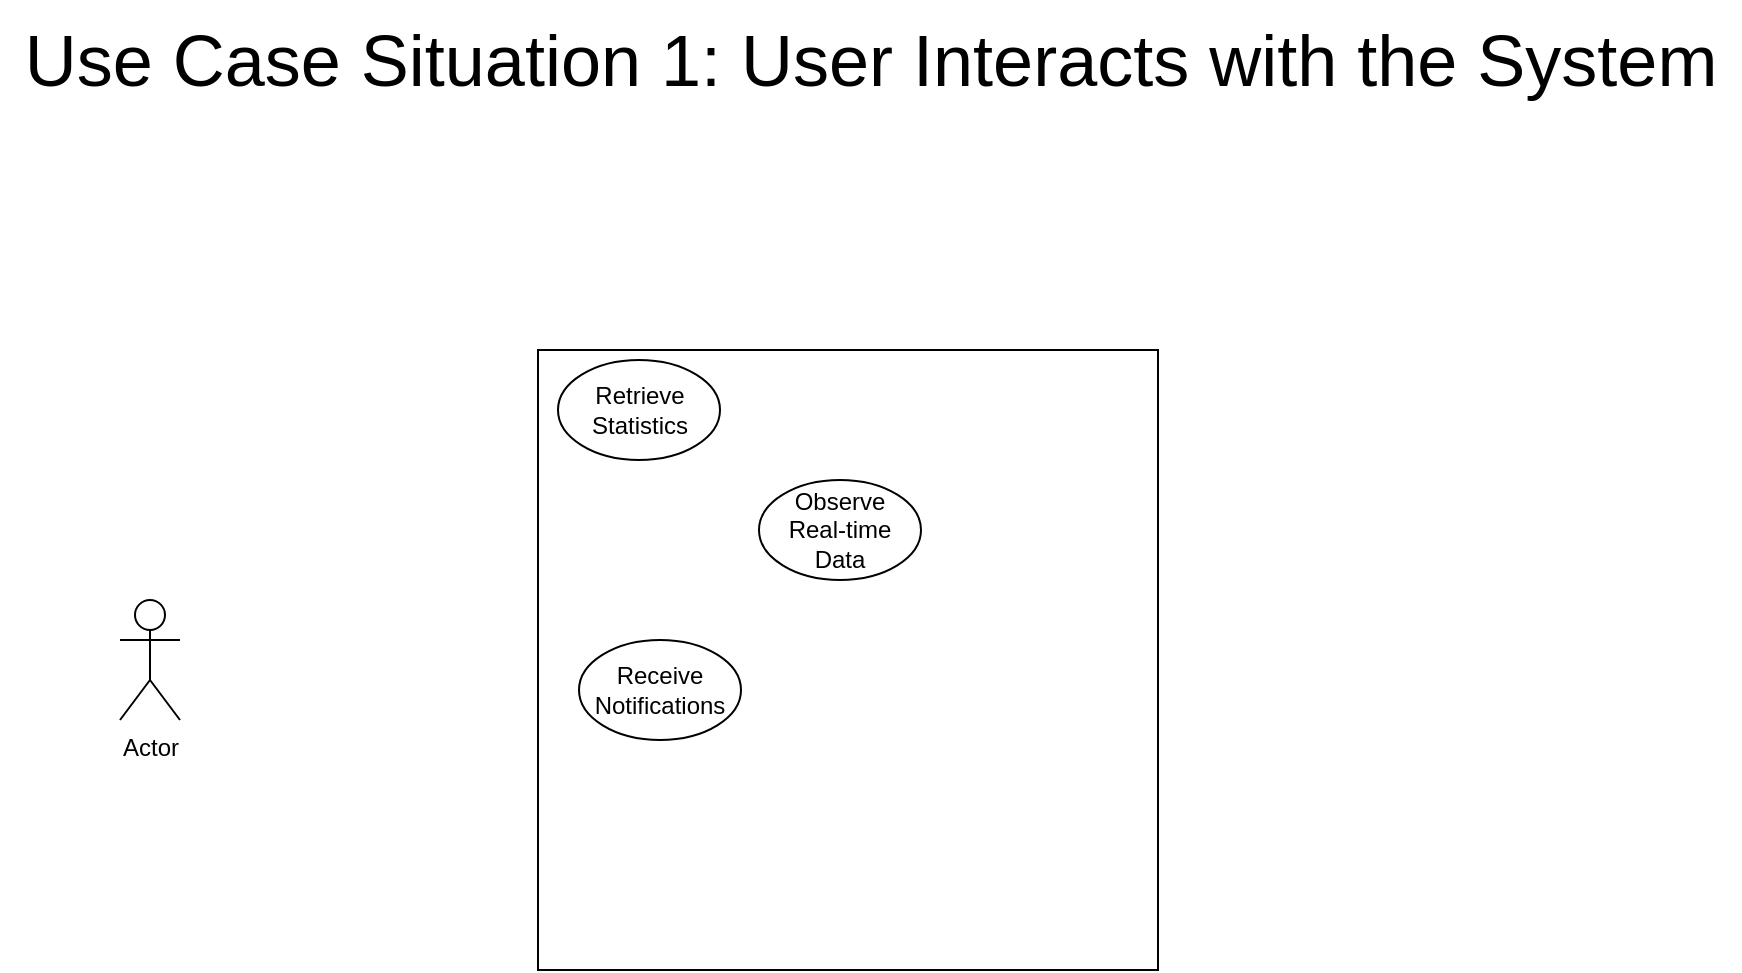 <mxfile version="26.0.15">
  <diagram name="Page-1" id="XNo7D4F-3YFf2rSW4mvJ">
    <mxGraphModel dx="2501" dy="940" grid="1" gridSize="10" guides="1" tooltips="1" connect="1" arrows="1" fold="1" page="1" pageScale="1" pageWidth="827" pageHeight="1169" math="0" shadow="0">
      <root>
        <mxCell id="0" />
        <mxCell id="1" parent="0" />
        <mxCell id="qZQEL0t76y7wRIoySrma-2" value="&lt;font style=&quot;font-size: 36px;&quot;&gt;Use Case Situation 1: User Interacts with the System&lt;/font&gt;" style="text;html=1;align=center;verticalAlign=middle;resizable=0;points=[];autosize=1;strokeColor=none;fillColor=none;" vertex="1" parent="1">
          <mxGeometry x="-10" y="40" width="870" height="60" as="geometry" />
        </mxCell>
        <mxCell id="qZQEL0t76y7wRIoySrma-3" value="Actor" style="shape=umlActor;verticalLabelPosition=bottom;verticalAlign=top;html=1;outlineConnect=0;" vertex="1" parent="1">
          <mxGeometry x="50" y="340" width="30" height="60" as="geometry" />
        </mxCell>
        <mxCell id="qZQEL0t76y7wRIoySrma-4" value="" style="whiteSpace=wrap;html=1;aspect=fixed;" vertex="1" parent="1">
          <mxGeometry x="259" y="215" width="310" height="310" as="geometry" />
        </mxCell>
        <mxCell id="qZQEL0t76y7wRIoySrma-8" value="" style="ellipse;whiteSpace=wrap;html=1;" vertex="1" parent="1">
          <mxGeometry x="269" y="220" width="81" height="50" as="geometry" />
        </mxCell>
        <mxCell id="qZQEL0t76y7wRIoySrma-5" value="Retrieve Statistics" style="text;html=1;align=center;verticalAlign=middle;whiteSpace=wrap;rounded=0;" vertex="1" parent="1">
          <mxGeometry x="280" y="230" width="60" height="30" as="geometry" />
        </mxCell>
        <mxCell id="qZQEL0t76y7wRIoySrma-9" value="" style="ellipse;whiteSpace=wrap;html=1;" vertex="1" parent="1">
          <mxGeometry x="279.5" y="360" width="81" height="50" as="geometry" />
        </mxCell>
        <mxCell id="qZQEL0t76y7wRIoySrma-10" value="" style="ellipse;whiteSpace=wrap;html=1;" vertex="1" parent="1">
          <mxGeometry x="369.5" y="280" width="81" height="50" as="geometry" />
        </mxCell>
        <mxCell id="qZQEL0t76y7wRIoySrma-6" value="Observe Real-time Data" style="text;html=1;align=center;verticalAlign=middle;whiteSpace=wrap;rounded=0;" vertex="1" parent="1">
          <mxGeometry x="380" y="290" width="60" height="30" as="geometry" />
        </mxCell>
        <mxCell id="qZQEL0t76y7wRIoySrma-7" value="Receive Notifications" style="text;html=1;align=center;verticalAlign=middle;whiteSpace=wrap;rounded=0;" vertex="1" parent="1">
          <mxGeometry x="290" y="370" width="60" height="30" as="geometry" />
        </mxCell>
      </root>
    </mxGraphModel>
  </diagram>
</mxfile>
